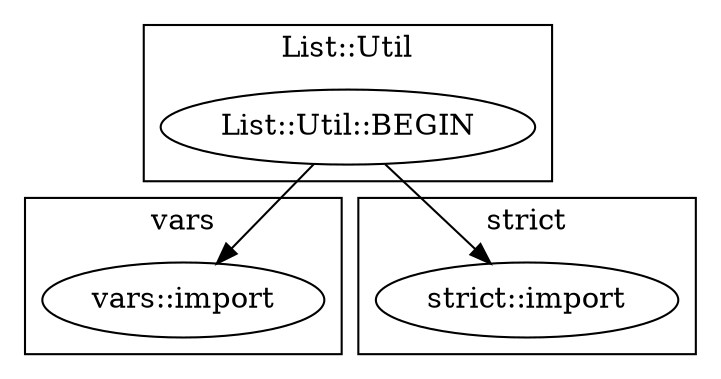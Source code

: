 digraph {
graph [overlap=false]
subgraph cluster_List_Util {
	label="List::Util";
	"List::Util::BEGIN";
}
subgraph cluster_vars {
	label="vars";
	"vars::import";
}
subgraph cluster_strict {
	label="strict";
	"strict::import";
}
"List::Util::BEGIN" -> "vars::import";
"List::Util::BEGIN" -> "strict::import";
}

